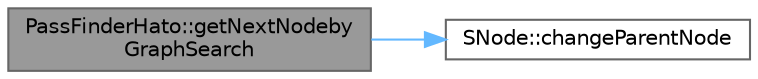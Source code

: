 digraph "PassFinderHato::getNextNodebyGraphSearch"
{
 // LATEX_PDF_SIZE
  bgcolor="transparent";
  edge [fontname=Helvetica,fontsize=10,labelfontname=Helvetica,labelfontsize=10];
  node [fontname=Helvetica,fontsize=10,shape=box,height=0.2,width=0.4];
  rankdir="LR";
  Node1 [id="Node000001",label="PassFinderHato::getNextNodeby\lGraphSearch",height=0.2,width=0.4,color="gray40", fillcolor="grey60", style="filled", fontcolor="black",tooltip="グラフ探索を行い，次の動作として最適なノードを返す．"];
  Node1 -> Node2 [id="edge1_Node000001_Node000002",color="steelblue1",style="solid",tooltip=" "];
  Node2 [id="Node000002",label="SNode::changeParentNode",height=0.2,width=0.4,color="grey40", fillcolor="white", style="filled",URL="$struct_s_node.html#a753735f1b4c1cfd5526f38cd426c7e73",tooltip="自身を親ノードに変更する関数．"];
}
